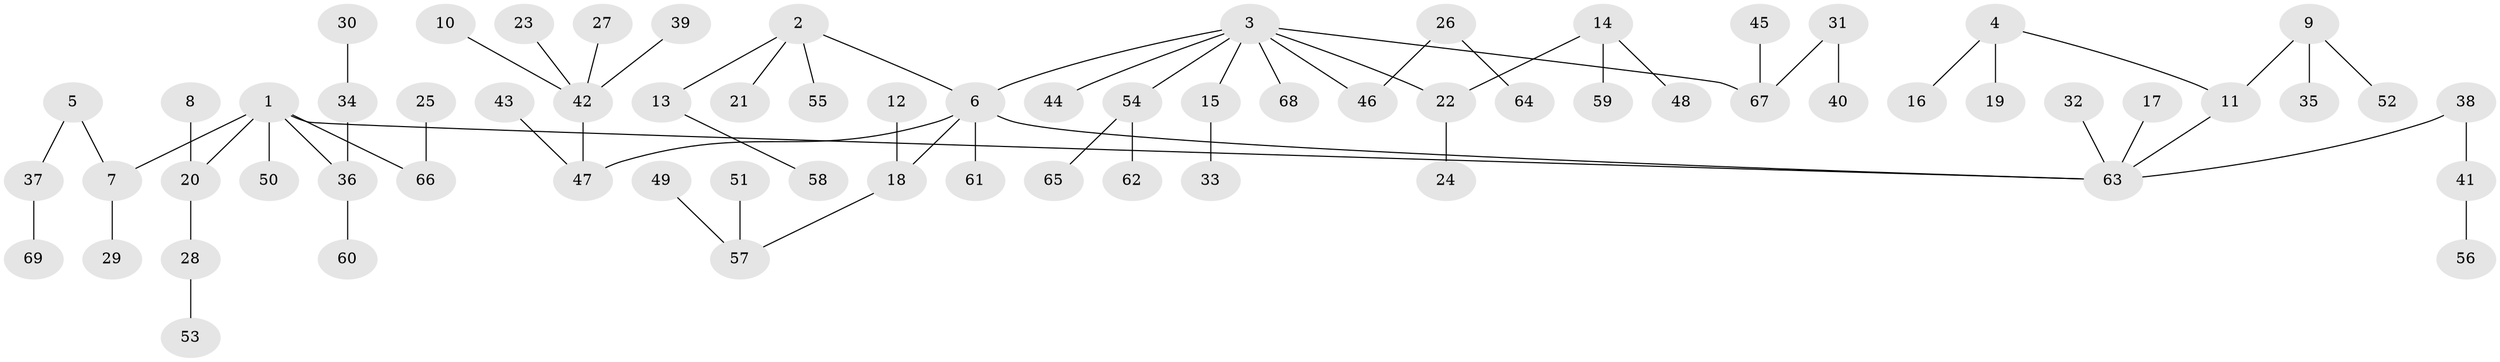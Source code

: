 // original degree distribution, {6: 0.021739130434782608, 8: 0.014492753623188406, 4: 0.07246376811594203, 3: 0.13043478260869565, 5: 0.014492753623188406, 2: 0.2391304347826087, 1: 0.5072463768115942}
// Generated by graph-tools (version 1.1) at 2025/02/03/09/25 03:02:31]
// undirected, 69 vertices, 68 edges
graph export_dot {
graph [start="1"]
  node [color=gray90,style=filled];
  1;
  2;
  3;
  4;
  5;
  6;
  7;
  8;
  9;
  10;
  11;
  12;
  13;
  14;
  15;
  16;
  17;
  18;
  19;
  20;
  21;
  22;
  23;
  24;
  25;
  26;
  27;
  28;
  29;
  30;
  31;
  32;
  33;
  34;
  35;
  36;
  37;
  38;
  39;
  40;
  41;
  42;
  43;
  44;
  45;
  46;
  47;
  48;
  49;
  50;
  51;
  52;
  53;
  54;
  55;
  56;
  57;
  58;
  59;
  60;
  61;
  62;
  63;
  64;
  65;
  66;
  67;
  68;
  69;
  1 -- 7 [weight=1.0];
  1 -- 20 [weight=1.0];
  1 -- 36 [weight=1.0];
  1 -- 50 [weight=1.0];
  1 -- 63 [weight=1.0];
  1 -- 66 [weight=1.0];
  2 -- 6 [weight=1.0];
  2 -- 13 [weight=1.0];
  2 -- 21 [weight=1.0];
  2 -- 55 [weight=1.0];
  3 -- 6 [weight=1.0];
  3 -- 15 [weight=1.0];
  3 -- 22 [weight=1.0];
  3 -- 44 [weight=1.0];
  3 -- 46 [weight=1.0];
  3 -- 54 [weight=1.0];
  3 -- 67 [weight=1.0];
  3 -- 68 [weight=1.0];
  4 -- 11 [weight=1.0];
  4 -- 16 [weight=1.0];
  4 -- 19 [weight=1.0];
  5 -- 7 [weight=1.0];
  5 -- 37 [weight=1.0];
  6 -- 18 [weight=1.0];
  6 -- 47 [weight=1.0];
  6 -- 61 [weight=1.0];
  6 -- 63 [weight=1.0];
  7 -- 29 [weight=1.0];
  8 -- 20 [weight=1.0];
  9 -- 11 [weight=1.0];
  9 -- 35 [weight=1.0];
  9 -- 52 [weight=1.0];
  10 -- 42 [weight=1.0];
  11 -- 63 [weight=1.0];
  12 -- 18 [weight=1.0];
  13 -- 58 [weight=1.0];
  14 -- 22 [weight=1.0];
  14 -- 48 [weight=1.0];
  14 -- 59 [weight=1.0];
  15 -- 33 [weight=1.0];
  17 -- 63 [weight=1.0];
  18 -- 57 [weight=1.0];
  20 -- 28 [weight=1.0];
  22 -- 24 [weight=1.0];
  23 -- 42 [weight=1.0];
  25 -- 66 [weight=1.0];
  26 -- 46 [weight=1.0];
  26 -- 64 [weight=1.0];
  27 -- 42 [weight=1.0];
  28 -- 53 [weight=1.0];
  30 -- 34 [weight=1.0];
  31 -- 40 [weight=1.0];
  31 -- 67 [weight=1.0];
  32 -- 63 [weight=1.0];
  34 -- 36 [weight=1.0];
  36 -- 60 [weight=1.0];
  37 -- 69 [weight=1.0];
  38 -- 41 [weight=1.0];
  38 -- 63 [weight=1.0];
  39 -- 42 [weight=1.0];
  41 -- 56 [weight=1.0];
  42 -- 47 [weight=1.0];
  43 -- 47 [weight=1.0];
  45 -- 67 [weight=1.0];
  49 -- 57 [weight=1.0];
  51 -- 57 [weight=1.0];
  54 -- 62 [weight=1.0];
  54 -- 65 [weight=1.0];
}
